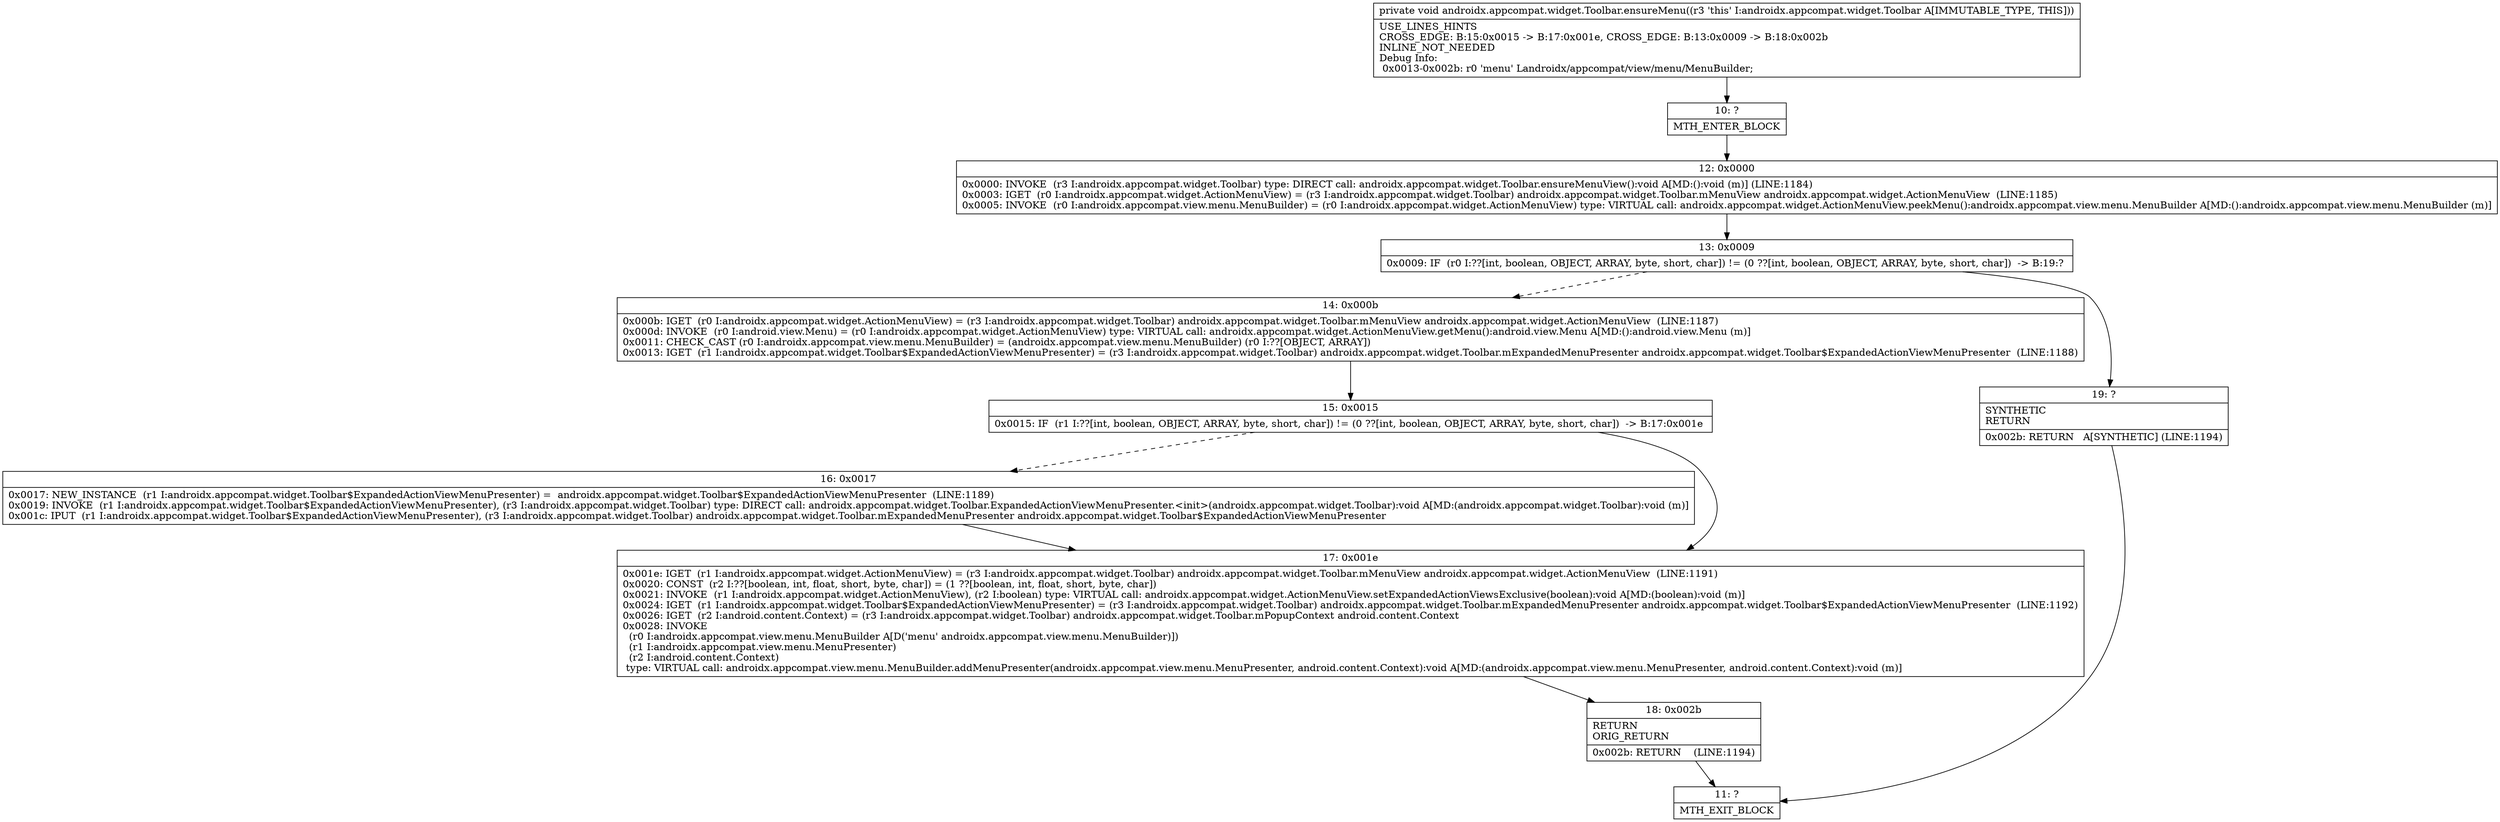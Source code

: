 digraph "CFG forandroidx.appcompat.widget.Toolbar.ensureMenu()V" {
Node_10 [shape=record,label="{10\:\ ?|MTH_ENTER_BLOCK\l}"];
Node_12 [shape=record,label="{12\:\ 0x0000|0x0000: INVOKE  (r3 I:androidx.appcompat.widget.Toolbar) type: DIRECT call: androidx.appcompat.widget.Toolbar.ensureMenuView():void A[MD:():void (m)] (LINE:1184)\l0x0003: IGET  (r0 I:androidx.appcompat.widget.ActionMenuView) = (r3 I:androidx.appcompat.widget.Toolbar) androidx.appcompat.widget.Toolbar.mMenuView androidx.appcompat.widget.ActionMenuView  (LINE:1185)\l0x0005: INVOKE  (r0 I:androidx.appcompat.view.menu.MenuBuilder) = (r0 I:androidx.appcompat.widget.ActionMenuView) type: VIRTUAL call: androidx.appcompat.widget.ActionMenuView.peekMenu():androidx.appcompat.view.menu.MenuBuilder A[MD:():androidx.appcompat.view.menu.MenuBuilder (m)]\l}"];
Node_13 [shape=record,label="{13\:\ 0x0009|0x0009: IF  (r0 I:??[int, boolean, OBJECT, ARRAY, byte, short, char]) != (0 ??[int, boolean, OBJECT, ARRAY, byte, short, char])  \-\> B:19:? \l}"];
Node_14 [shape=record,label="{14\:\ 0x000b|0x000b: IGET  (r0 I:androidx.appcompat.widget.ActionMenuView) = (r3 I:androidx.appcompat.widget.Toolbar) androidx.appcompat.widget.Toolbar.mMenuView androidx.appcompat.widget.ActionMenuView  (LINE:1187)\l0x000d: INVOKE  (r0 I:android.view.Menu) = (r0 I:androidx.appcompat.widget.ActionMenuView) type: VIRTUAL call: androidx.appcompat.widget.ActionMenuView.getMenu():android.view.Menu A[MD:():android.view.Menu (m)]\l0x0011: CHECK_CAST (r0 I:androidx.appcompat.view.menu.MenuBuilder) = (androidx.appcompat.view.menu.MenuBuilder) (r0 I:??[OBJECT, ARRAY]) \l0x0013: IGET  (r1 I:androidx.appcompat.widget.Toolbar$ExpandedActionViewMenuPresenter) = (r3 I:androidx.appcompat.widget.Toolbar) androidx.appcompat.widget.Toolbar.mExpandedMenuPresenter androidx.appcompat.widget.Toolbar$ExpandedActionViewMenuPresenter  (LINE:1188)\l}"];
Node_15 [shape=record,label="{15\:\ 0x0015|0x0015: IF  (r1 I:??[int, boolean, OBJECT, ARRAY, byte, short, char]) != (0 ??[int, boolean, OBJECT, ARRAY, byte, short, char])  \-\> B:17:0x001e \l}"];
Node_16 [shape=record,label="{16\:\ 0x0017|0x0017: NEW_INSTANCE  (r1 I:androidx.appcompat.widget.Toolbar$ExpandedActionViewMenuPresenter) =  androidx.appcompat.widget.Toolbar$ExpandedActionViewMenuPresenter  (LINE:1189)\l0x0019: INVOKE  (r1 I:androidx.appcompat.widget.Toolbar$ExpandedActionViewMenuPresenter), (r3 I:androidx.appcompat.widget.Toolbar) type: DIRECT call: androidx.appcompat.widget.Toolbar.ExpandedActionViewMenuPresenter.\<init\>(androidx.appcompat.widget.Toolbar):void A[MD:(androidx.appcompat.widget.Toolbar):void (m)]\l0x001c: IPUT  (r1 I:androidx.appcompat.widget.Toolbar$ExpandedActionViewMenuPresenter), (r3 I:androidx.appcompat.widget.Toolbar) androidx.appcompat.widget.Toolbar.mExpandedMenuPresenter androidx.appcompat.widget.Toolbar$ExpandedActionViewMenuPresenter \l}"];
Node_17 [shape=record,label="{17\:\ 0x001e|0x001e: IGET  (r1 I:androidx.appcompat.widget.ActionMenuView) = (r3 I:androidx.appcompat.widget.Toolbar) androidx.appcompat.widget.Toolbar.mMenuView androidx.appcompat.widget.ActionMenuView  (LINE:1191)\l0x0020: CONST  (r2 I:??[boolean, int, float, short, byte, char]) = (1 ??[boolean, int, float, short, byte, char]) \l0x0021: INVOKE  (r1 I:androidx.appcompat.widget.ActionMenuView), (r2 I:boolean) type: VIRTUAL call: androidx.appcompat.widget.ActionMenuView.setExpandedActionViewsExclusive(boolean):void A[MD:(boolean):void (m)]\l0x0024: IGET  (r1 I:androidx.appcompat.widget.Toolbar$ExpandedActionViewMenuPresenter) = (r3 I:androidx.appcompat.widget.Toolbar) androidx.appcompat.widget.Toolbar.mExpandedMenuPresenter androidx.appcompat.widget.Toolbar$ExpandedActionViewMenuPresenter  (LINE:1192)\l0x0026: IGET  (r2 I:android.content.Context) = (r3 I:androidx.appcompat.widget.Toolbar) androidx.appcompat.widget.Toolbar.mPopupContext android.content.Context \l0x0028: INVOKE  \l  (r0 I:androidx.appcompat.view.menu.MenuBuilder A[D('menu' androidx.appcompat.view.menu.MenuBuilder)])\l  (r1 I:androidx.appcompat.view.menu.MenuPresenter)\l  (r2 I:android.content.Context)\l type: VIRTUAL call: androidx.appcompat.view.menu.MenuBuilder.addMenuPresenter(androidx.appcompat.view.menu.MenuPresenter, android.content.Context):void A[MD:(androidx.appcompat.view.menu.MenuPresenter, android.content.Context):void (m)]\l}"];
Node_18 [shape=record,label="{18\:\ 0x002b|RETURN\lORIG_RETURN\l|0x002b: RETURN    (LINE:1194)\l}"];
Node_11 [shape=record,label="{11\:\ ?|MTH_EXIT_BLOCK\l}"];
Node_19 [shape=record,label="{19\:\ ?|SYNTHETIC\lRETURN\l|0x002b: RETURN   A[SYNTHETIC] (LINE:1194)\l}"];
MethodNode[shape=record,label="{private void androidx.appcompat.widget.Toolbar.ensureMenu((r3 'this' I:androidx.appcompat.widget.Toolbar A[IMMUTABLE_TYPE, THIS]))  | USE_LINES_HINTS\lCROSS_EDGE: B:15:0x0015 \-\> B:17:0x001e, CROSS_EDGE: B:13:0x0009 \-\> B:18:0x002b\lINLINE_NOT_NEEDED\lDebug Info:\l  0x0013\-0x002b: r0 'menu' Landroidx\/appcompat\/view\/menu\/MenuBuilder;\l}"];
MethodNode -> Node_10;Node_10 -> Node_12;
Node_12 -> Node_13;
Node_13 -> Node_14[style=dashed];
Node_13 -> Node_19;
Node_14 -> Node_15;
Node_15 -> Node_16[style=dashed];
Node_15 -> Node_17;
Node_16 -> Node_17;
Node_17 -> Node_18;
Node_18 -> Node_11;
Node_19 -> Node_11;
}

